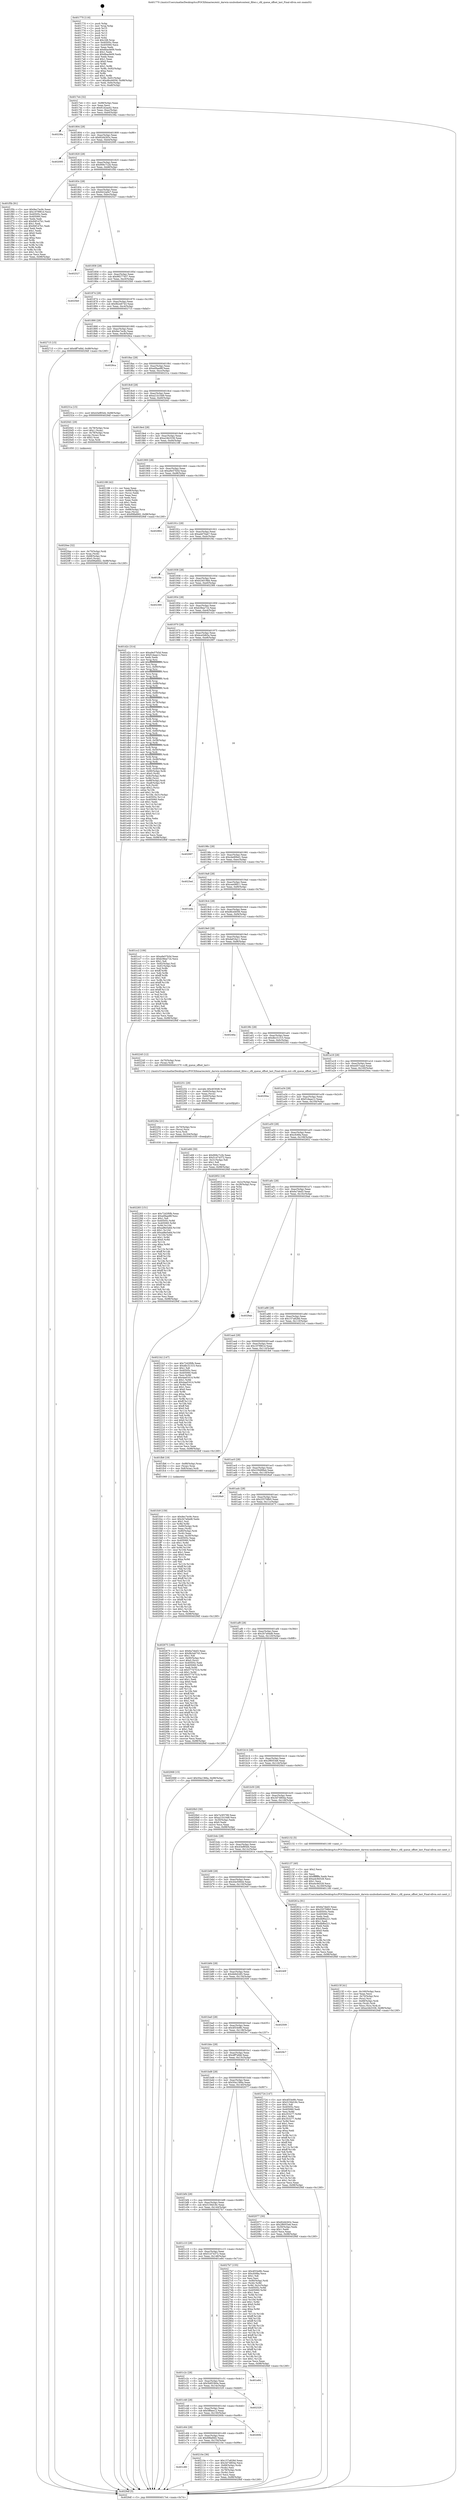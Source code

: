 digraph "0x401770" {
  label = "0x401770 (/mnt/c/Users/mathe/Desktop/tcc/POCII/binaries/extr_darwin-xnubsdnetcontent_filter.c_cfil_queue_offset_last_Final-ollvm.out::main(0))"
  labelloc = "t"
  node[shape=record]

  Entry [label="",width=0.3,height=0.3,shape=circle,fillcolor=black,style=filled]
  "0x4017e4" [label="{
     0x4017e4 [32]\l
     | [instrs]\l
     &nbsp;&nbsp;0x4017e4 \<+6\>: mov -0x98(%rbp),%eax\l
     &nbsp;&nbsp;0x4017ea \<+2\>: mov %eax,%ecx\l
     &nbsp;&nbsp;0x4017ec \<+6\>: sub $0x81d2aa42,%ecx\l
     &nbsp;&nbsp;0x4017f2 \<+6\>: mov %eax,-0xac(%rbp)\l
     &nbsp;&nbsp;0x4017f8 \<+6\>: mov %ecx,-0xb0(%rbp)\l
     &nbsp;&nbsp;0x4017fe \<+6\>: je 000000000040238a \<main+0xc1a\>\l
  }"]
  "0x40238a" [label="{
     0x40238a\l
  }", style=dashed]
  "0x401804" [label="{
     0x401804 [28]\l
     | [instrs]\l
     &nbsp;&nbsp;0x401804 \<+5\>: jmp 0000000000401809 \<main+0x99\>\l
     &nbsp;&nbsp;0x401809 \<+6\>: mov -0xac(%rbp),%eax\l
     &nbsp;&nbsp;0x40180f \<+5\>: sub $0x82d4263c,%eax\l
     &nbsp;&nbsp;0x401814 \<+6\>: mov %eax,-0xb4(%rbp)\l
     &nbsp;&nbsp;0x40181a \<+6\>: je 0000000000402095 \<main+0x925\>\l
  }"]
  Exit [label="",width=0.3,height=0.3,shape=circle,fillcolor=black,style=filled,peripheries=2]
  "0x402095" [label="{
     0x402095\l
  }", style=dashed]
  "0x401820" [label="{
     0x401820 [28]\l
     | [instrs]\l
     &nbsp;&nbsp;0x401820 \<+5\>: jmp 0000000000401825 \<main+0xb5\>\l
     &nbsp;&nbsp;0x401825 \<+6\>: mov -0xac(%rbp),%eax\l
     &nbsp;&nbsp;0x40182b \<+5\>: sub $0x906c7c2b,%eax\l
     &nbsp;&nbsp;0x401830 \<+6\>: mov %eax,-0xb8(%rbp)\l
     &nbsp;&nbsp;0x401836 \<+6\>: je 0000000000401f5b \<main+0x7eb\>\l
  }"]
  "0x402283" [label="{
     0x402283 [151]\l
     | [instrs]\l
     &nbsp;&nbsp;0x402283 \<+5\>: mov $0x72d2f0fb,%eax\l
     &nbsp;&nbsp;0x402288 \<+5\>: mov $0xa0faad8f,%esi\l
     &nbsp;&nbsp;0x40228d \<+2\>: mov $0x1,%dl\l
     &nbsp;&nbsp;0x40228f \<+8\>: mov 0x40505c,%r8d\l
     &nbsp;&nbsp;0x402297 \<+8\>: mov 0x405060,%r9d\l
     &nbsp;&nbsp;0x40229f \<+3\>: mov %r8d,%r10d\l
     &nbsp;&nbsp;0x4022a2 \<+7\>: sub $0xad8e5a6d,%r10d\l
     &nbsp;&nbsp;0x4022a9 \<+4\>: sub $0x1,%r10d\l
     &nbsp;&nbsp;0x4022ad \<+7\>: add $0xad8e5a6d,%r10d\l
     &nbsp;&nbsp;0x4022b4 \<+4\>: imul %r10d,%r8d\l
     &nbsp;&nbsp;0x4022b8 \<+4\>: and $0x1,%r8d\l
     &nbsp;&nbsp;0x4022bc \<+4\>: cmp $0x0,%r8d\l
     &nbsp;&nbsp;0x4022c0 \<+4\>: sete %r11b\l
     &nbsp;&nbsp;0x4022c4 \<+4\>: cmp $0xa,%r9d\l
     &nbsp;&nbsp;0x4022c8 \<+3\>: setl %bl\l
     &nbsp;&nbsp;0x4022cb \<+3\>: mov %r11b,%r14b\l
     &nbsp;&nbsp;0x4022ce \<+4\>: xor $0xff,%r14b\l
     &nbsp;&nbsp;0x4022d2 \<+3\>: mov %bl,%r15b\l
     &nbsp;&nbsp;0x4022d5 \<+4\>: xor $0xff,%r15b\l
     &nbsp;&nbsp;0x4022d9 \<+3\>: xor $0x1,%dl\l
     &nbsp;&nbsp;0x4022dc \<+3\>: mov %r14b,%r12b\l
     &nbsp;&nbsp;0x4022df \<+4\>: and $0xff,%r12b\l
     &nbsp;&nbsp;0x4022e3 \<+3\>: and %dl,%r11b\l
     &nbsp;&nbsp;0x4022e6 \<+3\>: mov %r15b,%r13b\l
     &nbsp;&nbsp;0x4022e9 \<+4\>: and $0xff,%r13b\l
     &nbsp;&nbsp;0x4022ed \<+2\>: and %dl,%bl\l
     &nbsp;&nbsp;0x4022ef \<+3\>: or %r11b,%r12b\l
     &nbsp;&nbsp;0x4022f2 \<+3\>: or %bl,%r13b\l
     &nbsp;&nbsp;0x4022f5 \<+3\>: xor %r13b,%r12b\l
     &nbsp;&nbsp;0x4022f8 \<+3\>: or %r15b,%r14b\l
     &nbsp;&nbsp;0x4022fb \<+4\>: xor $0xff,%r14b\l
     &nbsp;&nbsp;0x4022ff \<+3\>: or $0x1,%dl\l
     &nbsp;&nbsp;0x402302 \<+3\>: and %dl,%r14b\l
     &nbsp;&nbsp;0x402305 \<+3\>: or %r14b,%r12b\l
     &nbsp;&nbsp;0x402308 \<+4\>: test $0x1,%r12b\l
     &nbsp;&nbsp;0x40230c \<+3\>: cmovne %esi,%eax\l
     &nbsp;&nbsp;0x40230f \<+6\>: mov %eax,-0x98(%rbp)\l
     &nbsp;&nbsp;0x402315 \<+5\>: jmp 00000000004029df \<main+0x126f\>\l
  }"]
  "0x401f5b" [label="{
     0x401f5b [91]\l
     | [instrs]\l
     &nbsp;&nbsp;0x401f5b \<+5\>: mov $0x9ec7ec9c,%eax\l
     &nbsp;&nbsp;0x401f60 \<+5\>: mov $0x197f981d,%ecx\l
     &nbsp;&nbsp;0x401f65 \<+7\>: mov 0x40505c,%edx\l
     &nbsp;&nbsp;0x401f6c \<+7\>: mov 0x405060,%esi\l
     &nbsp;&nbsp;0x401f73 \<+2\>: mov %edx,%edi\l
     &nbsp;&nbsp;0x401f75 \<+6\>: add $0x94f147b1,%edi\l
     &nbsp;&nbsp;0x401f7b \<+3\>: sub $0x1,%edi\l
     &nbsp;&nbsp;0x401f7e \<+6\>: sub $0x94f147b1,%edi\l
     &nbsp;&nbsp;0x401f84 \<+3\>: imul %edi,%edx\l
     &nbsp;&nbsp;0x401f87 \<+3\>: and $0x1,%edx\l
     &nbsp;&nbsp;0x401f8a \<+3\>: cmp $0x0,%edx\l
     &nbsp;&nbsp;0x401f8d \<+4\>: sete %r8b\l
     &nbsp;&nbsp;0x401f91 \<+3\>: cmp $0xa,%esi\l
     &nbsp;&nbsp;0x401f94 \<+4\>: setl %r9b\l
     &nbsp;&nbsp;0x401f98 \<+3\>: mov %r8b,%r10b\l
     &nbsp;&nbsp;0x401f9b \<+3\>: and %r9b,%r10b\l
     &nbsp;&nbsp;0x401f9e \<+3\>: xor %r9b,%r8b\l
     &nbsp;&nbsp;0x401fa1 \<+3\>: or %r8b,%r10b\l
     &nbsp;&nbsp;0x401fa4 \<+4\>: test $0x1,%r10b\l
     &nbsp;&nbsp;0x401fa8 \<+3\>: cmovne %ecx,%eax\l
     &nbsp;&nbsp;0x401fab \<+6\>: mov %eax,-0x98(%rbp)\l
     &nbsp;&nbsp;0x401fb1 \<+5\>: jmp 00000000004029df \<main+0x126f\>\l
  }"]
  "0x40183c" [label="{
     0x40183c [28]\l
     | [instrs]\l
     &nbsp;&nbsp;0x40183c \<+5\>: jmp 0000000000401841 \<main+0xd1\>\l
     &nbsp;&nbsp;0x401841 \<+6\>: mov -0xac(%rbp),%eax\l
     &nbsp;&nbsp;0x401847 \<+5\>: sub $0x9422a0e7,%eax\l
     &nbsp;&nbsp;0x40184c \<+6\>: mov %eax,-0xbc(%rbp)\l
     &nbsp;&nbsp;0x401852 \<+6\>: je 0000000000402527 \<main+0xdb7\>\l
  }"]
  "0x40226e" [label="{
     0x40226e [21]\l
     | [instrs]\l
     &nbsp;&nbsp;0x40226e \<+4\>: mov -0x70(%rbp),%rcx\l
     &nbsp;&nbsp;0x402272 \<+3\>: mov (%rcx),%rcx\l
     &nbsp;&nbsp;0x402275 \<+3\>: mov %rcx,%rdi\l
     &nbsp;&nbsp;0x402278 \<+6\>: mov %eax,-0x164(%rbp)\l
     &nbsp;&nbsp;0x40227e \<+5\>: call 0000000000401030 \<free@plt\>\l
     | [calls]\l
     &nbsp;&nbsp;0x401030 \{1\} (unknown)\l
  }"]
  "0x402527" [label="{
     0x402527\l
  }", style=dashed]
  "0x401858" [label="{
     0x401858 [28]\l
     | [instrs]\l
     &nbsp;&nbsp;0x401858 \<+5\>: jmp 000000000040185d \<main+0xed\>\l
     &nbsp;&nbsp;0x40185d \<+6\>: mov -0xac(%rbp),%eax\l
     &nbsp;&nbsp;0x401863 \<+5\>: sub $0x99277457,%eax\l
     &nbsp;&nbsp;0x401868 \<+6\>: mov %eax,-0xc0(%rbp)\l
     &nbsp;&nbsp;0x40186e \<+6\>: je 00000000004025b0 \<main+0xe40\>\l
  }"]
  "0x402251" [label="{
     0x402251 [29]\l
     | [instrs]\l
     &nbsp;&nbsp;0x402251 \<+10\>: movabs $0x4030d6,%rdi\l
     &nbsp;&nbsp;0x40225b \<+4\>: mov -0x60(%rbp),%rcx\l
     &nbsp;&nbsp;0x40225f \<+2\>: mov %eax,(%rcx)\l
     &nbsp;&nbsp;0x402261 \<+4\>: mov -0x60(%rbp),%rcx\l
     &nbsp;&nbsp;0x402265 \<+2\>: mov (%rcx),%esi\l
     &nbsp;&nbsp;0x402267 \<+2\>: mov $0x0,%al\l
     &nbsp;&nbsp;0x402269 \<+5\>: call 0000000000401040 \<printf@plt\>\l
     | [calls]\l
     &nbsp;&nbsp;0x401040 \{1\} (unknown)\l
  }"]
  "0x4025b0" [label="{
     0x4025b0\l
  }", style=dashed]
  "0x401874" [label="{
     0x401874 [28]\l
     | [instrs]\l
     &nbsp;&nbsp;0x401874 \<+5\>: jmp 0000000000401879 \<main+0x109\>\l
     &nbsp;&nbsp;0x401879 \<+6\>: mov -0xac(%rbp),%eax\l
     &nbsp;&nbsp;0x40187f \<+5\>: sub $0x9b2e6743,%eax\l
     &nbsp;&nbsp;0x401884 \<+6\>: mov %eax,-0xc4(%rbp)\l
     &nbsp;&nbsp;0x40188a \<+6\>: je 0000000000402715 \<main+0xfa5\>\l
  }"]
  "0x40215f" [label="{
     0x40215f [41]\l
     | [instrs]\l
     &nbsp;&nbsp;0x40215f \<+6\>: mov -0x160(%rbp),%ecx\l
     &nbsp;&nbsp;0x402165 \<+3\>: imul %eax,%ecx\l
     &nbsp;&nbsp;0x402168 \<+4\>: mov -0x70(%rbp),%rsi\l
     &nbsp;&nbsp;0x40216c \<+3\>: mov (%rsi),%rsi\l
     &nbsp;&nbsp;0x40216f \<+4\>: mov -0x68(%rbp),%rdi\l
     &nbsp;&nbsp;0x402173 \<+3\>: movslq (%rdi),%rdi\l
     &nbsp;&nbsp;0x402176 \<+3\>: mov %ecx,(%rsi,%rdi,4)\l
     &nbsp;&nbsp;0x402179 \<+10\>: movl $0xa24b3336,-0x98(%rbp)\l
     &nbsp;&nbsp;0x402183 \<+5\>: jmp 00000000004029df \<main+0x126f\>\l
  }"]
  "0x402715" [label="{
     0x402715 [15]\l
     | [instrs]\l
     &nbsp;&nbsp;0x402715 \<+10\>: movl $0x4ff7efdd,-0x98(%rbp)\l
     &nbsp;&nbsp;0x40271f \<+5\>: jmp 00000000004029df \<main+0x126f\>\l
  }"]
  "0x401890" [label="{
     0x401890 [28]\l
     | [instrs]\l
     &nbsp;&nbsp;0x401890 \<+5\>: jmp 0000000000401895 \<main+0x125\>\l
     &nbsp;&nbsp;0x401895 \<+6\>: mov -0xac(%rbp),%eax\l
     &nbsp;&nbsp;0x40189b \<+5\>: sub $0x9ec7ec9c,%eax\l
     &nbsp;&nbsp;0x4018a0 \<+6\>: mov %eax,-0xc8(%rbp)\l
     &nbsp;&nbsp;0x4018a6 \<+6\>: je 00000000004028ca \<main+0x115a\>\l
  }"]
  "0x402137" [label="{
     0x402137 [40]\l
     | [instrs]\l
     &nbsp;&nbsp;0x402137 \<+5\>: mov $0x2,%ecx\l
     &nbsp;&nbsp;0x40213c \<+1\>: cltd\l
     &nbsp;&nbsp;0x40213d \<+2\>: idiv %ecx\l
     &nbsp;&nbsp;0x40213f \<+6\>: imul $0xfffffffe,%edx,%ecx\l
     &nbsp;&nbsp;0x402145 \<+6\>: add $0xa4c9d328,%ecx\l
     &nbsp;&nbsp;0x40214b \<+3\>: add $0x1,%ecx\l
     &nbsp;&nbsp;0x40214e \<+6\>: sub $0xa4c9d328,%ecx\l
     &nbsp;&nbsp;0x402154 \<+6\>: mov %ecx,-0x160(%rbp)\l
     &nbsp;&nbsp;0x40215a \<+5\>: call 0000000000401160 \<next_i\>\l
     | [calls]\l
     &nbsp;&nbsp;0x401160 \{1\} (/mnt/c/Users/mathe/Desktop/tcc/POCII/binaries/extr_darwin-xnubsdnetcontent_filter.c_cfil_queue_offset_last_Final-ollvm.out::next_i)\l
  }"]
  "0x4028ca" [label="{
     0x4028ca\l
  }", style=dashed]
  "0x4018ac" [label="{
     0x4018ac [28]\l
     | [instrs]\l
     &nbsp;&nbsp;0x4018ac \<+5\>: jmp 00000000004018b1 \<main+0x141\>\l
     &nbsp;&nbsp;0x4018b1 \<+6\>: mov -0xac(%rbp),%eax\l
     &nbsp;&nbsp;0x4018b7 \<+5\>: sub $0xa0faad8f,%eax\l
     &nbsp;&nbsp;0x4018bc \<+6\>: mov %eax,-0xcc(%rbp)\l
     &nbsp;&nbsp;0x4018c2 \<+6\>: je 000000000040231a \<main+0xbaa\>\l
  }"]
  "0x401c80" [label="{
     0x401c80\l
  }", style=dashed]
  "0x40231a" [label="{
     0x40231a [15]\l
     | [instrs]\l
     &nbsp;&nbsp;0x40231a \<+10\>: movl $0x43ef85d4,-0x98(%rbp)\l
     &nbsp;&nbsp;0x402324 \<+5\>: jmp 00000000004029df \<main+0x126f\>\l
  }"]
  "0x4018c8" [label="{
     0x4018c8 [28]\l
     | [instrs]\l
     &nbsp;&nbsp;0x4018c8 \<+5\>: jmp 00000000004018cd \<main+0x15d\>\l
     &nbsp;&nbsp;0x4018cd \<+6\>: mov -0xac(%rbp),%eax\l
     &nbsp;&nbsp;0x4018d3 \<+5\>: sub $0xa21b10d9,%eax\l
     &nbsp;&nbsp;0x4018d8 \<+6\>: mov %eax,-0xd0(%rbp)\l
     &nbsp;&nbsp;0x4018de \<+6\>: je 00000000004020d1 \<main+0x961\>\l
  }"]
  "0x40210e" [label="{
     0x40210e [36]\l
     | [instrs]\l
     &nbsp;&nbsp;0x40210e \<+5\>: mov $0x157a828d,%eax\l
     &nbsp;&nbsp;0x402113 \<+5\>: mov $0x3d74804a,%ecx\l
     &nbsp;&nbsp;0x402118 \<+4\>: mov -0x68(%rbp),%rdx\l
     &nbsp;&nbsp;0x40211c \<+2\>: mov (%rdx),%esi\l
     &nbsp;&nbsp;0x40211e \<+4\>: mov -0x78(%rbp),%rdx\l
     &nbsp;&nbsp;0x402122 \<+2\>: cmp (%rdx),%esi\l
     &nbsp;&nbsp;0x402124 \<+3\>: cmovl %ecx,%eax\l
     &nbsp;&nbsp;0x402127 \<+6\>: mov %eax,-0x98(%rbp)\l
     &nbsp;&nbsp;0x40212d \<+5\>: jmp 00000000004029df \<main+0x126f\>\l
  }"]
  "0x4020d1" [label="{
     0x4020d1 [29]\l
     | [instrs]\l
     &nbsp;&nbsp;0x4020d1 \<+4\>: mov -0x78(%rbp),%rax\l
     &nbsp;&nbsp;0x4020d5 \<+6\>: movl $0x1,(%rax)\l
     &nbsp;&nbsp;0x4020db \<+4\>: mov -0x78(%rbp),%rax\l
     &nbsp;&nbsp;0x4020df \<+3\>: movslq (%rax),%rax\l
     &nbsp;&nbsp;0x4020e2 \<+4\>: shl $0x2,%rax\l
     &nbsp;&nbsp;0x4020e6 \<+3\>: mov %rax,%rdi\l
     &nbsp;&nbsp;0x4020e9 \<+5\>: call 0000000000401050 \<malloc@plt\>\l
     | [calls]\l
     &nbsp;&nbsp;0x401050 \{1\} (unknown)\l
  }"]
  "0x4018e4" [label="{
     0x4018e4 [28]\l
     | [instrs]\l
     &nbsp;&nbsp;0x4018e4 \<+5\>: jmp 00000000004018e9 \<main+0x179\>\l
     &nbsp;&nbsp;0x4018e9 \<+6\>: mov -0xac(%rbp),%eax\l
     &nbsp;&nbsp;0x4018ef \<+5\>: sub $0xa24b3336,%eax\l
     &nbsp;&nbsp;0x4018f4 \<+6\>: mov %eax,-0xd4(%rbp)\l
     &nbsp;&nbsp;0x4018fa \<+6\>: je 0000000000402188 \<main+0xa18\>\l
  }"]
  "0x401c64" [label="{
     0x401c64 [28]\l
     | [instrs]\l
     &nbsp;&nbsp;0x401c64 \<+5\>: jmp 0000000000401c69 \<main+0x4f9\>\l
     &nbsp;&nbsp;0x401c69 \<+6\>: mov -0xac(%rbp),%eax\l
     &nbsp;&nbsp;0x401c6f \<+5\>: sub $0x69fa6fd2,%eax\l
     &nbsp;&nbsp;0x401c74 \<+6\>: mov %eax,-0x154(%rbp)\l
     &nbsp;&nbsp;0x401c7a \<+6\>: je 000000000040210e \<main+0x99e\>\l
  }"]
  "0x402188" [label="{
     0x402188 [42]\l
     | [instrs]\l
     &nbsp;&nbsp;0x402188 \<+2\>: xor %eax,%eax\l
     &nbsp;&nbsp;0x40218a \<+4\>: mov -0x68(%rbp),%rcx\l
     &nbsp;&nbsp;0x40218e \<+2\>: mov (%rcx),%edx\l
     &nbsp;&nbsp;0x402190 \<+2\>: mov %eax,%esi\l
     &nbsp;&nbsp;0x402192 \<+2\>: sub %edx,%esi\l
     &nbsp;&nbsp;0x402194 \<+2\>: mov %eax,%edx\l
     &nbsp;&nbsp;0x402196 \<+3\>: sub $0x1,%edx\l
     &nbsp;&nbsp;0x402199 \<+2\>: add %edx,%esi\l
     &nbsp;&nbsp;0x40219b \<+2\>: sub %esi,%eax\l
     &nbsp;&nbsp;0x40219d \<+4\>: mov -0x68(%rbp),%rcx\l
     &nbsp;&nbsp;0x4021a1 \<+2\>: mov %eax,(%rcx)\l
     &nbsp;&nbsp;0x4021a3 \<+10\>: movl $0x69fa6fd2,-0x98(%rbp)\l
     &nbsp;&nbsp;0x4021ad \<+5\>: jmp 00000000004029df \<main+0x126f\>\l
  }"]
  "0x401900" [label="{
     0x401900 [28]\l
     | [instrs]\l
     &nbsp;&nbsp;0x401900 \<+5\>: jmp 0000000000401905 \<main+0x195\>\l
     &nbsp;&nbsp;0x401905 \<+6\>: mov -0xac(%rbp),%eax\l
     &nbsp;&nbsp;0x40190b \<+5\>: sub $0xa9e57b5d,%eax\l
     &nbsp;&nbsp;0x401910 \<+6\>: mov %eax,-0xd8(%rbp)\l
     &nbsp;&nbsp;0x401916 \<+6\>: je 0000000000402864 \<main+0x10f4\>\l
  }"]
  "0x40260b" [label="{
     0x40260b\l
  }", style=dashed]
  "0x402864" [label="{
     0x402864\l
  }", style=dashed]
  "0x40191c" [label="{
     0x40191c [28]\l
     | [instrs]\l
     &nbsp;&nbsp;0x40191c \<+5\>: jmp 0000000000401921 \<main+0x1b1\>\l
     &nbsp;&nbsp;0x401921 \<+6\>: mov -0xac(%rbp),%eax\l
     &nbsp;&nbsp;0x401927 \<+5\>: sub $0xadd70ab7,%eax\l
     &nbsp;&nbsp;0x40192c \<+6\>: mov %eax,-0xdc(%rbp)\l
     &nbsp;&nbsp;0x401932 \<+6\>: je 0000000000401f4c \<main+0x7dc\>\l
  }"]
  "0x401c48" [label="{
     0x401c48 [28]\l
     | [instrs]\l
     &nbsp;&nbsp;0x401c48 \<+5\>: jmp 0000000000401c4d \<main+0x4dd\>\l
     &nbsp;&nbsp;0x401c4d \<+6\>: mov -0xac(%rbp),%eax\l
     &nbsp;&nbsp;0x401c53 \<+5\>: sub $0x5ff4ee12,%eax\l
     &nbsp;&nbsp;0x401c58 \<+6\>: mov %eax,-0x150(%rbp)\l
     &nbsp;&nbsp;0x401c5e \<+6\>: je 000000000040260b \<main+0xe9b\>\l
  }"]
  "0x401f4c" [label="{
     0x401f4c\l
  }", style=dashed]
  "0x401938" [label="{
     0x401938 [28]\l
     | [instrs]\l
     &nbsp;&nbsp;0x401938 \<+5\>: jmp 000000000040193d \<main+0x1cd\>\l
     &nbsp;&nbsp;0x40193d \<+6\>: mov -0xac(%rbp),%eax\l
     &nbsp;&nbsp;0x401943 \<+5\>: sub $0xb24019bb,%eax\l
     &nbsp;&nbsp;0x401948 \<+6\>: mov %eax,-0xe0(%rbp)\l
     &nbsp;&nbsp;0x40194e \<+6\>: je 0000000000402366 \<main+0xbf6\>\l
  }"]
  "0x402329" [label="{
     0x402329\l
  }", style=dashed]
  "0x402366" [label="{
     0x402366\l
  }", style=dashed]
  "0x401954" [label="{
     0x401954 [28]\l
     | [instrs]\l
     &nbsp;&nbsp;0x401954 \<+5\>: jmp 0000000000401959 \<main+0x1e9\>\l
     &nbsp;&nbsp;0x401959 \<+6\>: mov -0xac(%rbp),%eax\l
     &nbsp;&nbsp;0x40195f \<+5\>: sub $0xb38ea71b,%eax\l
     &nbsp;&nbsp;0x401964 \<+6\>: mov %eax,-0xe4(%rbp)\l
     &nbsp;&nbsp;0x40196a \<+6\>: je 0000000000401d2c \<main+0x5bc\>\l
  }"]
  "0x401c2c" [label="{
     0x401c2c [28]\l
     | [instrs]\l
     &nbsp;&nbsp;0x401c2c \<+5\>: jmp 0000000000401c31 \<main+0x4c1\>\l
     &nbsp;&nbsp;0x401c31 \<+6\>: mov -0xac(%rbp),%eax\l
     &nbsp;&nbsp;0x401c37 \<+5\>: sub $0x5b853b0a,%eax\l
     &nbsp;&nbsp;0x401c3c \<+6\>: mov %eax,-0x14c(%rbp)\l
     &nbsp;&nbsp;0x401c42 \<+6\>: je 0000000000402329 \<main+0xbb9\>\l
  }"]
  "0x401d2c" [label="{
     0x401d2c [314]\l
     | [instrs]\l
     &nbsp;&nbsp;0x401d2c \<+5\>: mov $0xa9e57b5d,%eax\l
     &nbsp;&nbsp;0x401d31 \<+5\>: mov $0xf1daaa12,%ecx\l
     &nbsp;&nbsp;0x401d36 \<+2\>: xor %edx,%edx\l
     &nbsp;&nbsp;0x401d38 \<+3\>: mov %rsp,%rsi\l
     &nbsp;&nbsp;0x401d3b \<+4\>: add $0xfffffffffffffff0,%rsi\l
     &nbsp;&nbsp;0x401d3f \<+3\>: mov %rsi,%rsp\l
     &nbsp;&nbsp;0x401d42 \<+7\>: mov %rsi,-0x90(%rbp)\l
     &nbsp;&nbsp;0x401d49 \<+3\>: mov %rsp,%rsi\l
     &nbsp;&nbsp;0x401d4c \<+4\>: add $0xfffffffffffffff0,%rsi\l
     &nbsp;&nbsp;0x401d50 \<+3\>: mov %rsi,%rsp\l
     &nbsp;&nbsp;0x401d53 \<+3\>: mov %rsp,%rdi\l
     &nbsp;&nbsp;0x401d56 \<+4\>: add $0xfffffffffffffff0,%rdi\l
     &nbsp;&nbsp;0x401d5a \<+3\>: mov %rdi,%rsp\l
     &nbsp;&nbsp;0x401d5d \<+7\>: mov %rdi,-0x88(%rbp)\l
     &nbsp;&nbsp;0x401d64 \<+3\>: mov %rsp,%rdi\l
     &nbsp;&nbsp;0x401d67 \<+4\>: add $0xfffffffffffffff0,%rdi\l
     &nbsp;&nbsp;0x401d6b \<+3\>: mov %rdi,%rsp\l
     &nbsp;&nbsp;0x401d6e \<+4\>: mov %rdi,-0x80(%rbp)\l
     &nbsp;&nbsp;0x401d72 \<+3\>: mov %rsp,%rdi\l
     &nbsp;&nbsp;0x401d75 \<+4\>: add $0xfffffffffffffff0,%rdi\l
     &nbsp;&nbsp;0x401d79 \<+3\>: mov %rdi,%rsp\l
     &nbsp;&nbsp;0x401d7c \<+4\>: mov %rdi,-0x78(%rbp)\l
     &nbsp;&nbsp;0x401d80 \<+3\>: mov %rsp,%rdi\l
     &nbsp;&nbsp;0x401d83 \<+4\>: add $0xfffffffffffffff0,%rdi\l
     &nbsp;&nbsp;0x401d87 \<+3\>: mov %rdi,%rsp\l
     &nbsp;&nbsp;0x401d8a \<+4\>: mov %rdi,-0x70(%rbp)\l
     &nbsp;&nbsp;0x401d8e \<+3\>: mov %rsp,%rdi\l
     &nbsp;&nbsp;0x401d91 \<+4\>: add $0xfffffffffffffff0,%rdi\l
     &nbsp;&nbsp;0x401d95 \<+3\>: mov %rdi,%rsp\l
     &nbsp;&nbsp;0x401d98 \<+4\>: mov %rdi,-0x68(%rbp)\l
     &nbsp;&nbsp;0x401d9c \<+3\>: mov %rsp,%rdi\l
     &nbsp;&nbsp;0x401d9f \<+4\>: add $0xfffffffffffffff0,%rdi\l
     &nbsp;&nbsp;0x401da3 \<+3\>: mov %rdi,%rsp\l
     &nbsp;&nbsp;0x401da6 \<+4\>: mov %rdi,-0x60(%rbp)\l
     &nbsp;&nbsp;0x401daa \<+3\>: mov %rsp,%rdi\l
     &nbsp;&nbsp;0x401dad \<+4\>: add $0xfffffffffffffff0,%rdi\l
     &nbsp;&nbsp;0x401db1 \<+3\>: mov %rdi,%rsp\l
     &nbsp;&nbsp;0x401db4 \<+4\>: mov %rdi,-0x58(%rbp)\l
     &nbsp;&nbsp;0x401db8 \<+3\>: mov %rsp,%rdi\l
     &nbsp;&nbsp;0x401dbb \<+4\>: add $0xfffffffffffffff0,%rdi\l
     &nbsp;&nbsp;0x401dbf \<+3\>: mov %rdi,%rsp\l
     &nbsp;&nbsp;0x401dc2 \<+4\>: mov %rdi,-0x50(%rbp)\l
     &nbsp;&nbsp;0x401dc6 \<+3\>: mov %rsp,%rdi\l
     &nbsp;&nbsp;0x401dc9 \<+4\>: add $0xfffffffffffffff0,%rdi\l
     &nbsp;&nbsp;0x401dcd \<+3\>: mov %rdi,%rsp\l
     &nbsp;&nbsp;0x401dd0 \<+4\>: mov %rdi,-0x48(%rbp)\l
     &nbsp;&nbsp;0x401dd4 \<+3\>: mov %rsp,%rdi\l
     &nbsp;&nbsp;0x401dd7 \<+4\>: add $0xfffffffffffffff0,%rdi\l
     &nbsp;&nbsp;0x401ddb \<+3\>: mov %rdi,%rsp\l
     &nbsp;&nbsp;0x401dde \<+4\>: mov %rdi,-0x40(%rbp)\l
     &nbsp;&nbsp;0x401de2 \<+7\>: mov -0x90(%rbp),%rdi\l
     &nbsp;&nbsp;0x401de9 \<+6\>: movl $0x0,(%rdi)\l
     &nbsp;&nbsp;0x401def \<+7\>: mov -0x9c(%rbp),%r8d\l
     &nbsp;&nbsp;0x401df6 \<+3\>: mov %r8d,(%rsi)\l
     &nbsp;&nbsp;0x401df9 \<+7\>: mov -0x88(%rbp),%rdi\l
     &nbsp;&nbsp;0x401e00 \<+7\>: mov -0xa8(%rbp),%r9\l
     &nbsp;&nbsp;0x401e07 \<+3\>: mov %r9,(%rdi)\l
     &nbsp;&nbsp;0x401e0a \<+3\>: cmpl $0x2,(%rsi)\l
     &nbsp;&nbsp;0x401e0d \<+4\>: setne %r10b\l
     &nbsp;&nbsp;0x401e11 \<+4\>: and $0x1,%r10b\l
     &nbsp;&nbsp;0x401e15 \<+4\>: mov %r10b,-0x31(%rbp)\l
     &nbsp;&nbsp;0x401e19 \<+8\>: mov 0x40505c,%r11d\l
     &nbsp;&nbsp;0x401e21 \<+7\>: mov 0x405060,%ebx\l
     &nbsp;&nbsp;0x401e28 \<+3\>: sub $0x1,%edx\l
     &nbsp;&nbsp;0x401e2b \<+3\>: mov %r11d,%r14d\l
     &nbsp;&nbsp;0x401e2e \<+3\>: add %edx,%r14d\l
     &nbsp;&nbsp;0x401e31 \<+4\>: imul %r14d,%r11d\l
     &nbsp;&nbsp;0x401e35 \<+4\>: and $0x1,%r11d\l
     &nbsp;&nbsp;0x401e39 \<+4\>: cmp $0x0,%r11d\l
     &nbsp;&nbsp;0x401e3d \<+4\>: sete %r10b\l
     &nbsp;&nbsp;0x401e41 \<+3\>: cmp $0xa,%ebx\l
     &nbsp;&nbsp;0x401e44 \<+4\>: setl %r15b\l
     &nbsp;&nbsp;0x401e48 \<+3\>: mov %r10b,%r12b\l
     &nbsp;&nbsp;0x401e4b \<+3\>: and %r15b,%r12b\l
     &nbsp;&nbsp;0x401e4e \<+3\>: xor %r15b,%r10b\l
     &nbsp;&nbsp;0x401e51 \<+3\>: or %r10b,%r12b\l
     &nbsp;&nbsp;0x401e54 \<+4\>: test $0x1,%r12b\l
     &nbsp;&nbsp;0x401e58 \<+3\>: cmovne %ecx,%eax\l
     &nbsp;&nbsp;0x401e5b \<+6\>: mov %eax,-0x98(%rbp)\l
     &nbsp;&nbsp;0x401e61 \<+5\>: jmp 00000000004029df \<main+0x126f\>\l
  }"]
  "0x401970" [label="{
     0x401970 [28]\l
     | [instrs]\l
     &nbsp;&nbsp;0x401970 \<+5\>: jmp 0000000000401975 \<main+0x205\>\l
     &nbsp;&nbsp;0x401975 \<+6\>: mov -0xac(%rbp),%eax\l
     &nbsp;&nbsp;0x40197b \<+5\>: sub $0xbce5db5a,%eax\l
     &nbsp;&nbsp;0x401980 \<+6\>: mov %eax,-0xe8(%rbp)\l
     &nbsp;&nbsp;0x401986 \<+6\>: je 0000000000402997 \<main+0x1227\>\l
  }"]
  "0x401e84" [label="{
     0x401e84\l
  }", style=dashed]
  "0x402997" [label="{
     0x402997\l
  }", style=dashed]
  "0x40198c" [label="{
     0x40198c [28]\l
     | [instrs]\l
     &nbsp;&nbsp;0x40198c \<+5\>: jmp 0000000000401991 \<main+0x221\>\l
     &nbsp;&nbsp;0x401991 \<+6\>: mov -0xac(%rbp),%eax\l
     &nbsp;&nbsp;0x401997 \<+5\>: sub $0xcbe90bd1,%eax\l
     &nbsp;&nbsp;0x40199c \<+6\>: mov %eax,-0xec(%rbp)\l
     &nbsp;&nbsp;0x4019a2 \<+6\>: je 00000000004023ed \<main+0xc7d\>\l
  }"]
  "0x401c10" [label="{
     0x401c10 [28]\l
     | [instrs]\l
     &nbsp;&nbsp;0x401c10 \<+5\>: jmp 0000000000401c15 \<main+0x4a5\>\l
     &nbsp;&nbsp;0x401c15 \<+6\>: mov -0xac(%rbp),%eax\l
     &nbsp;&nbsp;0x401c1b \<+5\>: sub $0x51d74372,%eax\l
     &nbsp;&nbsp;0x401c20 \<+6\>: mov %eax,-0x148(%rbp)\l
     &nbsp;&nbsp;0x401c26 \<+6\>: je 0000000000401e84 \<main+0x714\>\l
  }"]
  "0x4023ed" [label="{
     0x4023ed\l
  }", style=dashed]
  "0x4019a8" [label="{
     0x4019a8 [28]\l
     | [instrs]\l
     &nbsp;&nbsp;0x4019a8 \<+5\>: jmp 00000000004019ad \<main+0x23d\>\l
     &nbsp;&nbsp;0x4019ad \<+6\>: mov -0xac(%rbp),%eax\l
     &nbsp;&nbsp;0x4019b3 \<+5\>: sub $0xcee08911,%eax\l
     &nbsp;&nbsp;0x4019b8 \<+6\>: mov %eax,-0xf0(%rbp)\l
     &nbsp;&nbsp;0x4019be \<+6\>: je 0000000000401eda \<main+0x76a\>\l
  }"]
  "0x4027b7" [label="{
     0x4027b7 [155]\l
     | [instrs]\l
     &nbsp;&nbsp;0x4027b7 \<+5\>: mov $0x4f33e9fc,%eax\l
     &nbsp;&nbsp;0x4027bc \<+5\>: mov $0xcfc68a,%ecx\l
     &nbsp;&nbsp;0x4027c1 \<+2\>: mov $0x1,%dl\l
     &nbsp;&nbsp;0x4027c3 \<+2\>: xor %esi,%esi\l
     &nbsp;&nbsp;0x4027c5 \<+7\>: mov -0x90(%rbp),%rdi\l
     &nbsp;&nbsp;0x4027cc \<+3\>: mov (%rdi),%r8d\l
     &nbsp;&nbsp;0x4027cf \<+4\>: mov %r8d,-0x2c(%rbp)\l
     &nbsp;&nbsp;0x4027d3 \<+8\>: mov 0x40505c,%r8d\l
     &nbsp;&nbsp;0x4027db \<+8\>: mov 0x405060,%r9d\l
     &nbsp;&nbsp;0x4027e3 \<+3\>: sub $0x1,%esi\l
     &nbsp;&nbsp;0x4027e6 \<+3\>: mov %r8d,%r10d\l
     &nbsp;&nbsp;0x4027e9 \<+3\>: add %esi,%r10d\l
     &nbsp;&nbsp;0x4027ec \<+4\>: imul %r10d,%r8d\l
     &nbsp;&nbsp;0x4027f0 \<+4\>: and $0x1,%r8d\l
     &nbsp;&nbsp;0x4027f4 \<+4\>: cmp $0x0,%r8d\l
     &nbsp;&nbsp;0x4027f8 \<+4\>: sete %r11b\l
     &nbsp;&nbsp;0x4027fc \<+4\>: cmp $0xa,%r9d\l
     &nbsp;&nbsp;0x402800 \<+3\>: setl %bl\l
     &nbsp;&nbsp;0x402803 \<+3\>: mov %r11b,%r14b\l
     &nbsp;&nbsp;0x402806 \<+4\>: xor $0xff,%r14b\l
     &nbsp;&nbsp;0x40280a \<+3\>: mov %bl,%r15b\l
     &nbsp;&nbsp;0x40280d \<+4\>: xor $0xff,%r15b\l
     &nbsp;&nbsp;0x402811 \<+3\>: xor $0x1,%dl\l
     &nbsp;&nbsp;0x402814 \<+3\>: mov %r14b,%r12b\l
     &nbsp;&nbsp;0x402817 \<+4\>: and $0xff,%r12b\l
     &nbsp;&nbsp;0x40281b \<+3\>: and %dl,%r11b\l
     &nbsp;&nbsp;0x40281e \<+3\>: mov %r15b,%r13b\l
     &nbsp;&nbsp;0x402821 \<+4\>: and $0xff,%r13b\l
     &nbsp;&nbsp;0x402825 \<+2\>: and %dl,%bl\l
     &nbsp;&nbsp;0x402827 \<+3\>: or %r11b,%r12b\l
     &nbsp;&nbsp;0x40282a \<+3\>: or %bl,%r13b\l
     &nbsp;&nbsp;0x40282d \<+3\>: xor %r13b,%r12b\l
     &nbsp;&nbsp;0x402830 \<+3\>: or %r15b,%r14b\l
     &nbsp;&nbsp;0x402833 \<+4\>: xor $0xff,%r14b\l
     &nbsp;&nbsp;0x402837 \<+3\>: or $0x1,%dl\l
     &nbsp;&nbsp;0x40283a \<+3\>: and %dl,%r14b\l
     &nbsp;&nbsp;0x40283d \<+3\>: or %r14b,%r12b\l
     &nbsp;&nbsp;0x402840 \<+4\>: test $0x1,%r12b\l
     &nbsp;&nbsp;0x402844 \<+3\>: cmovne %ecx,%eax\l
     &nbsp;&nbsp;0x402847 \<+6\>: mov %eax,-0x98(%rbp)\l
     &nbsp;&nbsp;0x40284d \<+5\>: jmp 00000000004029df \<main+0x126f\>\l
  }"]
  "0x401eda" [label="{
     0x401eda\l
  }", style=dashed]
  "0x4019c4" [label="{
     0x4019c4 [28]\l
     | [instrs]\l
     &nbsp;&nbsp;0x4019c4 \<+5\>: jmp 00000000004019c9 \<main+0x259\>\l
     &nbsp;&nbsp;0x4019c9 \<+6\>: mov -0xac(%rbp),%eax\l
     &nbsp;&nbsp;0x4019cf \<+5\>: sub $0xd6cd4056,%eax\l
     &nbsp;&nbsp;0x4019d4 \<+6\>: mov %eax,-0xf4(%rbp)\l
     &nbsp;&nbsp;0x4019da \<+6\>: je 0000000000401cc2 \<main+0x552\>\l
  }"]
  "0x4020ee" [label="{
     0x4020ee [32]\l
     | [instrs]\l
     &nbsp;&nbsp;0x4020ee \<+4\>: mov -0x70(%rbp),%rdi\l
     &nbsp;&nbsp;0x4020f2 \<+3\>: mov %rax,(%rdi)\l
     &nbsp;&nbsp;0x4020f5 \<+4\>: mov -0x68(%rbp),%rax\l
     &nbsp;&nbsp;0x4020f9 \<+6\>: movl $0x0,(%rax)\l
     &nbsp;&nbsp;0x4020ff \<+10\>: movl $0x69fa6fd2,-0x98(%rbp)\l
     &nbsp;&nbsp;0x402109 \<+5\>: jmp 00000000004029df \<main+0x126f\>\l
  }"]
  "0x401cc2" [label="{
     0x401cc2 [106]\l
     | [instrs]\l
     &nbsp;&nbsp;0x401cc2 \<+5\>: mov $0xa9e57b5d,%eax\l
     &nbsp;&nbsp;0x401cc7 \<+5\>: mov $0xb38ea71b,%ecx\l
     &nbsp;&nbsp;0x401ccc \<+2\>: mov $0x1,%dl\l
     &nbsp;&nbsp;0x401cce \<+7\>: mov -0x92(%rbp),%sil\l
     &nbsp;&nbsp;0x401cd5 \<+7\>: mov -0x91(%rbp),%dil\l
     &nbsp;&nbsp;0x401cdc \<+3\>: mov %sil,%r8b\l
     &nbsp;&nbsp;0x401cdf \<+4\>: xor $0xff,%r8b\l
     &nbsp;&nbsp;0x401ce3 \<+3\>: mov %dil,%r9b\l
     &nbsp;&nbsp;0x401ce6 \<+4\>: xor $0xff,%r9b\l
     &nbsp;&nbsp;0x401cea \<+3\>: xor $0x1,%dl\l
     &nbsp;&nbsp;0x401ced \<+3\>: mov %r8b,%r10b\l
     &nbsp;&nbsp;0x401cf0 \<+4\>: and $0xff,%r10b\l
     &nbsp;&nbsp;0x401cf4 \<+3\>: and %dl,%sil\l
     &nbsp;&nbsp;0x401cf7 \<+3\>: mov %r9b,%r11b\l
     &nbsp;&nbsp;0x401cfa \<+4\>: and $0xff,%r11b\l
     &nbsp;&nbsp;0x401cfe \<+3\>: and %dl,%dil\l
     &nbsp;&nbsp;0x401d01 \<+3\>: or %sil,%r10b\l
     &nbsp;&nbsp;0x401d04 \<+3\>: or %dil,%r11b\l
     &nbsp;&nbsp;0x401d07 \<+3\>: xor %r11b,%r10b\l
     &nbsp;&nbsp;0x401d0a \<+3\>: or %r9b,%r8b\l
     &nbsp;&nbsp;0x401d0d \<+4\>: xor $0xff,%r8b\l
     &nbsp;&nbsp;0x401d11 \<+3\>: or $0x1,%dl\l
     &nbsp;&nbsp;0x401d14 \<+3\>: and %dl,%r8b\l
     &nbsp;&nbsp;0x401d17 \<+3\>: or %r8b,%r10b\l
     &nbsp;&nbsp;0x401d1a \<+4\>: test $0x1,%r10b\l
     &nbsp;&nbsp;0x401d1e \<+3\>: cmovne %ecx,%eax\l
     &nbsp;&nbsp;0x401d21 \<+6\>: mov %eax,-0x98(%rbp)\l
     &nbsp;&nbsp;0x401d27 \<+5\>: jmp 00000000004029df \<main+0x126f\>\l
  }"]
  "0x4019e0" [label="{
     0x4019e0 [28]\l
     | [instrs]\l
     &nbsp;&nbsp;0x4019e0 \<+5\>: jmp 00000000004019e5 \<main+0x275\>\l
     &nbsp;&nbsp;0x4019e5 \<+6\>: mov -0xac(%rbp),%eax\l
     &nbsp;&nbsp;0x4019eb \<+5\>: sub $0xdaf16a11,%eax\l
     &nbsp;&nbsp;0x4019f0 \<+6\>: mov %eax,-0xf8(%rbp)\l
     &nbsp;&nbsp;0x4019f6 \<+6\>: je 000000000040246a \<main+0xcfa\>\l
  }"]
  "0x4029df" [label="{
     0x4029df [5]\l
     | [instrs]\l
     &nbsp;&nbsp;0x4029df \<+5\>: jmp 00000000004017e4 \<main+0x74\>\l
  }"]
  "0x401770" [label="{
     0x401770 [116]\l
     | [instrs]\l
     &nbsp;&nbsp;0x401770 \<+1\>: push %rbp\l
     &nbsp;&nbsp;0x401771 \<+3\>: mov %rsp,%rbp\l
     &nbsp;&nbsp;0x401774 \<+2\>: push %r15\l
     &nbsp;&nbsp;0x401776 \<+2\>: push %r14\l
     &nbsp;&nbsp;0x401778 \<+2\>: push %r13\l
     &nbsp;&nbsp;0x40177a \<+2\>: push %r12\l
     &nbsp;&nbsp;0x40177c \<+1\>: push %rbx\l
     &nbsp;&nbsp;0x40177d \<+7\>: sub $0x168,%rsp\l
     &nbsp;&nbsp;0x401784 \<+7\>: mov 0x40505c,%eax\l
     &nbsp;&nbsp;0x40178b \<+7\>: mov 0x405060,%ecx\l
     &nbsp;&nbsp;0x401792 \<+2\>: mov %eax,%edx\l
     &nbsp;&nbsp;0x401794 \<+6\>: add $0x6bacfe09,%edx\l
     &nbsp;&nbsp;0x40179a \<+3\>: sub $0x1,%edx\l
     &nbsp;&nbsp;0x40179d \<+6\>: sub $0x6bacfe09,%edx\l
     &nbsp;&nbsp;0x4017a3 \<+3\>: imul %edx,%eax\l
     &nbsp;&nbsp;0x4017a6 \<+3\>: and $0x1,%eax\l
     &nbsp;&nbsp;0x4017a9 \<+3\>: cmp $0x0,%eax\l
     &nbsp;&nbsp;0x4017ac \<+4\>: sete %r8b\l
     &nbsp;&nbsp;0x4017b0 \<+4\>: and $0x1,%r8b\l
     &nbsp;&nbsp;0x4017b4 \<+7\>: mov %r8b,-0x92(%rbp)\l
     &nbsp;&nbsp;0x4017bb \<+3\>: cmp $0xa,%ecx\l
     &nbsp;&nbsp;0x4017be \<+4\>: setl %r8b\l
     &nbsp;&nbsp;0x4017c2 \<+4\>: and $0x1,%r8b\l
     &nbsp;&nbsp;0x4017c6 \<+7\>: mov %r8b,-0x91(%rbp)\l
     &nbsp;&nbsp;0x4017cd \<+10\>: movl $0xd6cd4056,-0x98(%rbp)\l
     &nbsp;&nbsp;0x4017d7 \<+6\>: mov %edi,-0x9c(%rbp)\l
     &nbsp;&nbsp;0x4017dd \<+7\>: mov %rsi,-0xa8(%rbp)\l
  }"]
  "0x401bf4" [label="{
     0x401bf4 [28]\l
     | [instrs]\l
     &nbsp;&nbsp;0x401bf4 \<+5\>: jmp 0000000000401bf9 \<main+0x489\>\l
     &nbsp;&nbsp;0x401bf9 \<+6\>: mov -0xac(%rbp),%eax\l
     &nbsp;&nbsp;0x401bff \<+5\>: sub $0x5156d18c,%eax\l
     &nbsp;&nbsp;0x401c04 \<+6\>: mov %eax,-0x144(%rbp)\l
     &nbsp;&nbsp;0x401c0a \<+6\>: je 00000000004027b7 \<main+0x1047\>\l
  }"]
  "0x402077" [label="{
     0x402077 [30]\l
     | [instrs]\l
     &nbsp;&nbsp;0x402077 \<+5\>: mov $0x82d4263c,%eax\l
     &nbsp;&nbsp;0x40207c \<+5\>: mov $0x2f6053e6,%ecx\l
     &nbsp;&nbsp;0x402081 \<+3\>: mov -0x30(%rbp),%edx\l
     &nbsp;&nbsp;0x402084 \<+3\>: cmp $0x1,%edx\l
     &nbsp;&nbsp;0x402087 \<+3\>: cmovl %ecx,%eax\l
     &nbsp;&nbsp;0x40208a \<+6\>: mov %eax,-0x98(%rbp)\l
     &nbsp;&nbsp;0x402090 \<+5\>: jmp 00000000004029df \<main+0x126f\>\l
  }"]
  "0x40246a" [label="{
     0x40246a\l
  }", style=dashed]
  "0x4019fc" [label="{
     0x4019fc [28]\l
     | [instrs]\l
     &nbsp;&nbsp;0x4019fc \<+5\>: jmp 0000000000401a01 \<main+0x291\>\l
     &nbsp;&nbsp;0x401a01 \<+6\>: mov -0xac(%rbp),%eax\l
     &nbsp;&nbsp;0x401a07 \<+5\>: sub $0xdbc31315,%eax\l
     &nbsp;&nbsp;0x401a0c \<+6\>: mov %eax,-0xfc(%rbp)\l
     &nbsp;&nbsp;0x401a12 \<+6\>: je 0000000000402245 \<main+0xad5\>\l
  }"]
  "0x401bd8" [label="{
     0x401bd8 [28]\l
     | [instrs]\l
     &nbsp;&nbsp;0x401bd8 \<+5\>: jmp 0000000000401bdd \<main+0x46d\>\l
     &nbsp;&nbsp;0x401bdd \<+6\>: mov -0xac(%rbp),%eax\l
     &nbsp;&nbsp;0x401be3 \<+5\>: sub $0x50a1366a,%eax\l
     &nbsp;&nbsp;0x401be8 \<+6\>: mov %eax,-0x140(%rbp)\l
     &nbsp;&nbsp;0x401bee \<+6\>: je 0000000000402077 \<main+0x907\>\l
  }"]
  "0x402245" [label="{
     0x402245 [12]\l
     | [instrs]\l
     &nbsp;&nbsp;0x402245 \<+4\>: mov -0x70(%rbp),%rax\l
     &nbsp;&nbsp;0x402249 \<+3\>: mov (%rax),%rdi\l
     &nbsp;&nbsp;0x40224c \<+5\>: call 0000000000401570 \<cfil_queue_offset_last\>\l
     | [calls]\l
     &nbsp;&nbsp;0x401570 \{1\} (/mnt/c/Users/mathe/Desktop/tcc/POCII/binaries/extr_darwin-xnubsdnetcontent_filter.c_cfil_queue_offset_last_Final-ollvm.out::cfil_queue_offset_last)\l
  }"]
  "0x401a18" [label="{
     0x401a18 [28]\l
     | [instrs]\l
     &nbsp;&nbsp;0x401a18 \<+5\>: jmp 0000000000401a1d \<main+0x2ad\>\l
     &nbsp;&nbsp;0x401a1d \<+6\>: mov -0xac(%rbp),%eax\l
     &nbsp;&nbsp;0x401a23 \<+5\>: sub $0xed57caad,%eax\l
     &nbsp;&nbsp;0x401a28 \<+6\>: mov %eax,-0x100(%rbp)\l
     &nbsp;&nbsp;0x401a2e \<+6\>: je 000000000040294a \<main+0x11da\>\l
  }"]
  "0x402724" [label="{
     0x402724 [147]\l
     | [instrs]\l
     &nbsp;&nbsp;0x402724 \<+5\>: mov $0x4f33e9fc,%eax\l
     &nbsp;&nbsp;0x402729 \<+5\>: mov $0x5156d18c,%ecx\l
     &nbsp;&nbsp;0x40272e \<+2\>: mov $0x1,%dl\l
     &nbsp;&nbsp;0x402730 \<+7\>: mov 0x40505c,%esi\l
     &nbsp;&nbsp;0x402737 \<+7\>: mov 0x405060,%edi\l
     &nbsp;&nbsp;0x40273e \<+3\>: mov %esi,%r8d\l
     &nbsp;&nbsp;0x402741 \<+7\>: sub $0x353277,%r8d\l
     &nbsp;&nbsp;0x402748 \<+4\>: sub $0x1,%r8d\l
     &nbsp;&nbsp;0x40274c \<+7\>: add $0x353277,%r8d\l
     &nbsp;&nbsp;0x402753 \<+4\>: imul %r8d,%esi\l
     &nbsp;&nbsp;0x402757 \<+3\>: and $0x1,%esi\l
     &nbsp;&nbsp;0x40275a \<+3\>: cmp $0x0,%esi\l
     &nbsp;&nbsp;0x40275d \<+4\>: sete %r9b\l
     &nbsp;&nbsp;0x402761 \<+3\>: cmp $0xa,%edi\l
     &nbsp;&nbsp;0x402764 \<+4\>: setl %r10b\l
     &nbsp;&nbsp;0x402768 \<+3\>: mov %r9b,%r11b\l
     &nbsp;&nbsp;0x40276b \<+4\>: xor $0xff,%r11b\l
     &nbsp;&nbsp;0x40276f \<+3\>: mov %r10b,%bl\l
     &nbsp;&nbsp;0x402772 \<+3\>: xor $0xff,%bl\l
     &nbsp;&nbsp;0x402775 \<+3\>: xor $0x1,%dl\l
     &nbsp;&nbsp;0x402778 \<+3\>: mov %r11b,%r14b\l
     &nbsp;&nbsp;0x40277b \<+4\>: and $0xff,%r14b\l
     &nbsp;&nbsp;0x40277f \<+3\>: and %dl,%r9b\l
     &nbsp;&nbsp;0x402782 \<+3\>: mov %bl,%r15b\l
     &nbsp;&nbsp;0x402785 \<+4\>: and $0xff,%r15b\l
     &nbsp;&nbsp;0x402789 \<+3\>: and %dl,%r10b\l
     &nbsp;&nbsp;0x40278c \<+3\>: or %r9b,%r14b\l
     &nbsp;&nbsp;0x40278f \<+3\>: or %r10b,%r15b\l
     &nbsp;&nbsp;0x402792 \<+3\>: xor %r15b,%r14b\l
     &nbsp;&nbsp;0x402795 \<+3\>: or %bl,%r11b\l
     &nbsp;&nbsp;0x402798 \<+4\>: xor $0xff,%r11b\l
     &nbsp;&nbsp;0x40279c \<+3\>: or $0x1,%dl\l
     &nbsp;&nbsp;0x40279f \<+3\>: and %dl,%r11b\l
     &nbsp;&nbsp;0x4027a2 \<+3\>: or %r11b,%r14b\l
     &nbsp;&nbsp;0x4027a5 \<+4\>: test $0x1,%r14b\l
     &nbsp;&nbsp;0x4027a9 \<+3\>: cmovne %ecx,%eax\l
     &nbsp;&nbsp;0x4027ac \<+6\>: mov %eax,-0x98(%rbp)\l
     &nbsp;&nbsp;0x4027b2 \<+5\>: jmp 00000000004029df \<main+0x126f\>\l
  }"]
  "0x40294a" [label="{
     0x40294a\l
  }", style=dashed]
  "0x401a34" [label="{
     0x401a34 [28]\l
     | [instrs]\l
     &nbsp;&nbsp;0x401a34 \<+5\>: jmp 0000000000401a39 \<main+0x2c9\>\l
     &nbsp;&nbsp;0x401a39 \<+6\>: mov -0xac(%rbp),%eax\l
     &nbsp;&nbsp;0x401a3f \<+5\>: sub $0xf1daaa12,%eax\l
     &nbsp;&nbsp;0x401a44 \<+6\>: mov %eax,-0x104(%rbp)\l
     &nbsp;&nbsp;0x401a4a \<+6\>: je 0000000000401e66 \<main+0x6f6\>\l
  }"]
  "0x401bbc" [label="{
     0x401bbc [28]\l
     | [instrs]\l
     &nbsp;&nbsp;0x401bbc \<+5\>: jmp 0000000000401bc1 \<main+0x451\>\l
     &nbsp;&nbsp;0x401bc1 \<+6\>: mov -0xac(%rbp),%eax\l
     &nbsp;&nbsp;0x401bc7 \<+5\>: sub $0x4ff7efdd,%eax\l
     &nbsp;&nbsp;0x401bcc \<+6\>: mov %eax,-0x13c(%rbp)\l
     &nbsp;&nbsp;0x401bd2 \<+6\>: je 0000000000402724 \<main+0xfb4\>\l
  }"]
  "0x401e66" [label="{
     0x401e66 [30]\l
     | [instrs]\l
     &nbsp;&nbsp;0x401e66 \<+5\>: mov $0x906c7c2b,%eax\l
     &nbsp;&nbsp;0x401e6b \<+5\>: mov $0x51d74372,%ecx\l
     &nbsp;&nbsp;0x401e70 \<+3\>: mov -0x31(%rbp),%dl\l
     &nbsp;&nbsp;0x401e73 \<+3\>: test $0x1,%dl\l
     &nbsp;&nbsp;0x401e76 \<+3\>: cmovne %ecx,%eax\l
     &nbsp;&nbsp;0x401e79 \<+6\>: mov %eax,-0x98(%rbp)\l
     &nbsp;&nbsp;0x401e7f \<+5\>: jmp 00000000004029df \<main+0x126f\>\l
  }"]
  "0x401a50" [label="{
     0x401a50 [28]\l
     | [instrs]\l
     &nbsp;&nbsp;0x401a50 \<+5\>: jmp 0000000000401a55 \<main+0x2e5\>\l
     &nbsp;&nbsp;0x401a55 \<+6\>: mov -0xac(%rbp),%eax\l
     &nbsp;&nbsp;0x401a5b \<+5\>: sub $0xcfc68a,%eax\l
     &nbsp;&nbsp;0x401a60 \<+6\>: mov %eax,-0x108(%rbp)\l
     &nbsp;&nbsp;0x401a66 \<+6\>: je 0000000000402852 \<main+0x10e2\>\l
  }"]
  "0x4029c7" [label="{
     0x4029c7\l
  }", style=dashed]
  "0x402852" [label="{
     0x402852 [18]\l
     | [instrs]\l
     &nbsp;&nbsp;0x402852 \<+3\>: mov -0x2c(%rbp),%eax\l
     &nbsp;&nbsp;0x402855 \<+4\>: lea -0x28(%rbp),%rsp\l
     &nbsp;&nbsp;0x402859 \<+1\>: pop %rbx\l
     &nbsp;&nbsp;0x40285a \<+2\>: pop %r12\l
     &nbsp;&nbsp;0x40285c \<+2\>: pop %r13\l
     &nbsp;&nbsp;0x40285e \<+2\>: pop %r14\l
     &nbsp;&nbsp;0x402860 \<+2\>: pop %r15\l
     &nbsp;&nbsp;0x402862 \<+1\>: pop %rbp\l
     &nbsp;&nbsp;0x402863 \<+1\>: ret\l
  }"]
  "0x401a6c" [label="{
     0x401a6c [28]\l
     | [instrs]\l
     &nbsp;&nbsp;0x401a6c \<+5\>: jmp 0000000000401a71 \<main+0x301\>\l
     &nbsp;&nbsp;0x401a71 \<+6\>: mov -0xac(%rbp),%eax\l
     &nbsp;&nbsp;0x401a77 \<+5\>: sub $0x6a7ded3,%eax\l
     &nbsp;&nbsp;0x401a7c \<+6\>: mov %eax,-0x10c(%rbp)\l
     &nbsp;&nbsp;0x401a82 \<+6\>: je 00000000004029ab \<main+0x123b\>\l
  }"]
  "0x401ba0" [label="{
     0x401ba0 [28]\l
     | [instrs]\l
     &nbsp;&nbsp;0x401ba0 \<+5\>: jmp 0000000000401ba5 \<main+0x435\>\l
     &nbsp;&nbsp;0x401ba5 \<+6\>: mov -0xac(%rbp),%eax\l
     &nbsp;&nbsp;0x401bab \<+5\>: sub $0x4f33e9fc,%eax\l
     &nbsp;&nbsp;0x401bb0 \<+6\>: mov %eax,-0x138(%rbp)\l
     &nbsp;&nbsp;0x401bb6 \<+6\>: je 00000000004029c7 \<main+0x1257\>\l
  }"]
  "0x4029ab" [label="{
     0x4029ab\l
  }", style=dashed]
  "0x401a88" [label="{
     0x401a88 [28]\l
     | [instrs]\l
     &nbsp;&nbsp;0x401a88 \<+5\>: jmp 0000000000401a8d \<main+0x31d\>\l
     &nbsp;&nbsp;0x401a8d \<+6\>: mov -0xac(%rbp),%eax\l
     &nbsp;&nbsp;0x401a93 \<+5\>: sub $0x157a828d,%eax\l
     &nbsp;&nbsp;0x401a98 \<+6\>: mov %eax,-0x110(%rbp)\l
     &nbsp;&nbsp;0x401a9e \<+6\>: je 00000000004021b2 \<main+0xa42\>\l
  }"]
  "0x402509" [label="{
     0x402509\l
  }", style=dashed]
  "0x4021b2" [label="{
     0x4021b2 [147]\l
     | [instrs]\l
     &nbsp;&nbsp;0x4021b2 \<+5\>: mov $0x72d2f0fb,%eax\l
     &nbsp;&nbsp;0x4021b7 \<+5\>: mov $0xdbc31315,%ecx\l
     &nbsp;&nbsp;0x4021bc \<+2\>: mov $0x1,%dl\l
     &nbsp;&nbsp;0x4021be \<+7\>: mov 0x40505c,%esi\l
     &nbsp;&nbsp;0x4021c5 \<+7\>: mov 0x405060,%edi\l
     &nbsp;&nbsp;0x4021cc \<+3\>: mov %esi,%r8d\l
     &nbsp;&nbsp;0x4021cf \<+7\>: sub $0x4aef1614,%r8d\l
     &nbsp;&nbsp;0x4021d6 \<+4\>: sub $0x1,%r8d\l
     &nbsp;&nbsp;0x4021da \<+7\>: add $0x4aef1614,%r8d\l
     &nbsp;&nbsp;0x4021e1 \<+4\>: imul %r8d,%esi\l
     &nbsp;&nbsp;0x4021e5 \<+3\>: and $0x1,%esi\l
     &nbsp;&nbsp;0x4021e8 \<+3\>: cmp $0x0,%esi\l
     &nbsp;&nbsp;0x4021eb \<+4\>: sete %r9b\l
     &nbsp;&nbsp;0x4021ef \<+3\>: cmp $0xa,%edi\l
     &nbsp;&nbsp;0x4021f2 \<+4\>: setl %r10b\l
     &nbsp;&nbsp;0x4021f6 \<+3\>: mov %r9b,%r11b\l
     &nbsp;&nbsp;0x4021f9 \<+4\>: xor $0xff,%r11b\l
     &nbsp;&nbsp;0x4021fd \<+3\>: mov %r10b,%bl\l
     &nbsp;&nbsp;0x402200 \<+3\>: xor $0xff,%bl\l
     &nbsp;&nbsp;0x402203 \<+3\>: xor $0x0,%dl\l
     &nbsp;&nbsp;0x402206 \<+3\>: mov %r11b,%r14b\l
     &nbsp;&nbsp;0x402209 \<+4\>: and $0x0,%r14b\l
     &nbsp;&nbsp;0x40220d \<+3\>: and %dl,%r9b\l
     &nbsp;&nbsp;0x402210 \<+3\>: mov %bl,%r15b\l
     &nbsp;&nbsp;0x402213 \<+4\>: and $0x0,%r15b\l
     &nbsp;&nbsp;0x402217 \<+3\>: and %dl,%r10b\l
     &nbsp;&nbsp;0x40221a \<+3\>: or %r9b,%r14b\l
     &nbsp;&nbsp;0x40221d \<+3\>: or %r10b,%r15b\l
     &nbsp;&nbsp;0x402220 \<+3\>: xor %r15b,%r14b\l
     &nbsp;&nbsp;0x402223 \<+3\>: or %bl,%r11b\l
     &nbsp;&nbsp;0x402226 \<+4\>: xor $0xff,%r11b\l
     &nbsp;&nbsp;0x40222a \<+3\>: or $0x0,%dl\l
     &nbsp;&nbsp;0x40222d \<+3\>: and %dl,%r11b\l
     &nbsp;&nbsp;0x402230 \<+3\>: or %r11b,%r14b\l
     &nbsp;&nbsp;0x402233 \<+4\>: test $0x1,%r14b\l
     &nbsp;&nbsp;0x402237 \<+3\>: cmovne %ecx,%eax\l
     &nbsp;&nbsp;0x40223a \<+6\>: mov %eax,-0x98(%rbp)\l
     &nbsp;&nbsp;0x402240 \<+5\>: jmp 00000000004029df \<main+0x126f\>\l
  }"]
  "0x401aa4" [label="{
     0x401aa4 [28]\l
     | [instrs]\l
     &nbsp;&nbsp;0x401aa4 \<+5\>: jmp 0000000000401aa9 \<main+0x339\>\l
     &nbsp;&nbsp;0x401aa9 \<+6\>: mov -0xac(%rbp),%eax\l
     &nbsp;&nbsp;0x401aaf \<+5\>: sub $0x197f981d,%eax\l
     &nbsp;&nbsp;0x401ab4 \<+6\>: mov %eax,-0x114(%rbp)\l
     &nbsp;&nbsp;0x401aba \<+6\>: je 0000000000401fb6 \<main+0x846\>\l
  }"]
  "0x401b84" [label="{
     0x401b84 [28]\l
     | [instrs]\l
     &nbsp;&nbsp;0x401b84 \<+5\>: jmp 0000000000401b89 \<main+0x419\>\l
     &nbsp;&nbsp;0x401b89 \<+6\>: mov -0xac(%rbp),%eax\l
     &nbsp;&nbsp;0x401b8f \<+5\>: sub $0x4b6d24f2,%eax\l
     &nbsp;&nbsp;0x401b94 \<+6\>: mov %eax,-0x134(%rbp)\l
     &nbsp;&nbsp;0x401b9a \<+6\>: je 0000000000402509 \<main+0xd99\>\l
  }"]
  "0x401fb6" [label="{
     0x401fb6 [19]\l
     | [instrs]\l
     &nbsp;&nbsp;0x401fb6 \<+7\>: mov -0x88(%rbp),%rax\l
     &nbsp;&nbsp;0x401fbd \<+3\>: mov (%rax),%rax\l
     &nbsp;&nbsp;0x401fc0 \<+4\>: mov 0x8(%rax),%rdi\l
     &nbsp;&nbsp;0x401fc4 \<+5\>: call 0000000000401060 \<atoi@plt\>\l
     | [calls]\l
     &nbsp;&nbsp;0x401060 \{1\} (unknown)\l
  }"]
  "0x401ac0" [label="{
     0x401ac0 [28]\l
     | [instrs]\l
     &nbsp;&nbsp;0x401ac0 \<+5\>: jmp 0000000000401ac5 \<main+0x355\>\l
     &nbsp;&nbsp;0x401ac5 \<+6\>: mov -0xac(%rbp),%eax\l
     &nbsp;&nbsp;0x401acb \<+5\>: sub $0x230d99a4,%eax\l
     &nbsp;&nbsp;0x401ad0 \<+6\>: mov %eax,-0x118(%rbp)\l
     &nbsp;&nbsp;0x401ad6 \<+6\>: je 00000000004028a9 \<main+0x1139\>\l
  }"]
  "0x401fc9" [label="{
     0x401fc9 [159]\l
     | [instrs]\l
     &nbsp;&nbsp;0x401fc9 \<+5\>: mov $0x9ec7ec9c,%ecx\l
     &nbsp;&nbsp;0x401fce \<+5\>: mov $0x2b7a0ed8,%edx\l
     &nbsp;&nbsp;0x401fd3 \<+3\>: mov $0x1,%sil\l
     &nbsp;&nbsp;0x401fd6 \<+3\>: xor %r8d,%r8d\l
     &nbsp;&nbsp;0x401fd9 \<+4\>: mov -0x80(%rbp),%rdi\l
     &nbsp;&nbsp;0x401fdd \<+2\>: mov %eax,(%rdi)\l
     &nbsp;&nbsp;0x401fdf \<+4\>: mov -0x80(%rbp),%rdi\l
     &nbsp;&nbsp;0x401fe3 \<+2\>: mov (%rdi),%eax\l
     &nbsp;&nbsp;0x401fe5 \<+3\>: mov %eax,-0x30(%rbp)\l
     &nbsp;&nbsp;0x401fe8 \<+7\>: mov 0x40505c,%eax\l
     &nbsp;&nbsp;0x401fef \<+8\>: mov 0x405060,%r9d\l
     &nbsp;&nbsp;0x401ff7 \<+4\>: sub $0x1,%r8d\l
     &nbsp;&nbsp;0x401ffb \<+3\>: mov %eax,%r10d\l
     &nbsp;&nbsp;0x401ffe \<+3\>: add %r8d,%r10d\l
     &nbsp;&nbsp;0x402001 \<+4\>: imul %r10d,%eax\l
     &nbsp;&nbsp;0x402005 \<+3\>: and $0x1,%eax\l
     &nbsp;&nbsp;0x402008 \<+3\>: cmp $0x0,%eax\l
     &nbsp;&nbsp;0x40200b \<+4\>: sete %r11b\l
     &nbsp;&nbsp;0x40200f \<+4\>: cmp $0xa,%r9d\l
     &nbsp;&nbsp;0x402013 \<+3\>: setl %bl\l
     &nbsp;&nbsp;0x402016 \<+3\>: mov %r11b,%r14b\l
     &nbsp;&nbsp;0x402019 \<+4\>: xor $0xff,%r14b\l
     &nbsp;&nbsp;0x40201d \<+3\>: mov %bl,%r15b\l
     &nbsp;&nbsp;0x402020 \<+4\>: xor $0xff,%r15b\l
     &nbsp;&nbsp;0x402024 \<+4\>: xor $0x1,%sil\l
     &nbsp;&nbsp;0x402028 \<+3\>: mov %r14b,%r12b\l
     &nbsp;&nbsp;0x40202b \<+4\>: and $0xff,%r12b\l
     &nbsp;&nbsp;0x40202f \<+3\>: and %sil,%r11b\l
     &nbsp;&nbsp;0x402032 \<+3\>: mov %r15b,%r13b\l
     &nbsp;&nbsp;0x402035 \<+4\>: and $0xff,%r13b\l
     &nbsp;&nbsp;0x402039 \<+3\>: and %sil,%bl\l
     &nbsp;&nbsp;0x40203c \<+3\>: or %r11b,%r12b\l
     &nbsp;&nbsp;0x40203f \<+3\>: or %bl,%r13b\l
     &nbsp;&nbsp;0x402042 \<+3\>: xor %r13b,%r12b\l
     &nbsp;&nbsp;0x402045 \<+3\>: or %r15b,%r14b\l
     &nbsp;&nbsp;0x402048 \<+4\>: xor $0xff,%r14b\l
     &nbsp;&nbsp;0x40204c \<+4\>: or $0x1,%sil\l
     &nbsp;&nbsp;0x402050 \<+3\>: and %sil,%r14b\l
     &nbsp;&nbsp;0x402053 \<+3\>: or %r14b,%r12b\l
     &nbsp;&nbsp;0x402056 \<+4\>: test $0x1,%r12b\l
     &nbsp;&nbsp;0x40205a \<+3\>: cmovne %edx,%ecx\l
     &nbsp;&nbsp;0x40205d \<+6\>: mov %ecx,-0x98(%rbp)\l
     &nbsp;&nbsp;0x402063 \<+5\>: jmp 00000000004029df \<main+0x126f\>\l
  }"]
  "0x40240f" [label="{
     0x40240f\l
  }", style=dashed]
  "0x4028a9" [label="{
     0x4028a9\l
  }", style=dashed]
  "0x401adc" [label="{
     0x401adc [28]\l
     | [instrs]\l
     &nbsp;&nbsp;0x401adc \<+5\>: jmp 0000000000401ae1 \<main+0x371\>\l
     &nbsp;&nbsp;0x401ae1 \<+6\>: mov -0xac(%rbp),%eax\l
     &nbsp;&nbsp;0x401ae7 \<+5\>: sub $0x255708b5,%eax\l
     &nbsp;&nbsp;0x401aec \<+6\>: mov %eax,-0x11c(%rbp)\l
     &nbsp;&nbsp;0x401af2 \<+6\>: je 0000000000402675 \<main+0xf05\>\l
  }"]
  "0x401b68" [label="{
     0x401b68 [28]\l
     | [instrs]\l
     &nbsp;&nbsp;0x401b68 \<+5\>: jmp 0000000000401b6d \<main+0x3fd\>\l
     &nbsp;&nbsp;0x401b6d \<+6\>: mov -0xac(%rbp),%eax\l
     &nbsp;&nbsp;0x401b73 \<+5\>: sub $0x44e50644,%eax\l
     &nbsp;&nbsp;0x401b78 \<+6\>: mov %eax,-0x130(%rbp)\l
     &nbsp;&nbsp;0x401b7e \<+6\>: je 000000000040240f \<main+0xc9f\>\l
  }"]
  "0x402675" [label="{
     0x402675 [160]\l
     | [instrs]\l
     &nbsp;&nbsp;0x402675 \<+5\>: mov $0x6a7ded3,%eax\l
     &nbsp;&nbsp;0x40267a \<+5\>: mov $0x9b2e6743,%ecx\l
     &nbsp;&nbsp;0x40267f \<+2\>: mov $0x1,%dl\l
     &nbsp;&nbsp;0x402681 \<+7\>: mov -0x90(%rbp),%rsi\l
     &nbsp;&nbsp;0x402688 \<+6\>: movl $0x0,(%rsi)\l
     &nbsp;&nbsp;0x40268e \<+7\>: mov 0x40505c,%edi\l
     &nbsp;&nbsp;0x402695 \<+8\>: mov 0x405060,%r8d\l
     &nbsp;&nbsp;0x40269d \<+3\>: mov %edi,%r9d\l
     &nbsp;&nbsp;0x4026a0 \<+7\>: sub $0x5774751b,%r9d\l
     &nbsp;&nbsp;0x4026a7 \<+4\>: sub $0x1,%r9d\l
     &nbsp;&nbsp;0x4026ab \<+7\>: add $0x5774751b,%r9d\l
     &nbsp;&nbsp;0x4026b2 \<+4\>: imul %r9d,%edi\l
     &nbsp;&nbsp;0x4026b6 \<+3\>: and $0x1,%edi\l
     &nbsp;&nbsp;0x4026b9 \<+3\>: cmp $0x0,%edi\l
     &nbsp;&nbsp;0x4026bc \<+4\>: sete %r10b\l
     &nbsp;&nbsp;0x4026c0 \<+4\>: cmp $0xa,%r8d\l
     &nbsp;&nbsp;0x4026c4 \<+4\>: setl %r11b\l
     &nbsp;&nbsp;0x4026c8 \<+3\>: mov %r10b,%bl\l
     &nbsp;&nbsp;0x4026cb \<+3\>: xor $0xff,%bl\l
     &nbsp;&nbsp;0x4026ce \<+3\>: mov %r11b,%r14b\l
     &nbsp;&nbsp;0x4026d1 \<+4\>: xor $0xff,%r14b\l
     &nbsp;&nbsp;0x4026d5 \<+3\>: xor $0x1,%dl\l
     &nbsp;&nbsp;0x4026d8 \<+3\>: mov %bl,%r15b\l
     &nbsp;&nbsp;0x4026db \<+4\>: and $0xff,%r15b\l
     &nbsp;&nbsp;0x4026df \<+3\>: and %dl,%r10b\l
     &nbsp;&nbsp;0x4026e2 \<+3\>: mov %r14b,%r12b\l
     &nbsp;&nbsp;0x4026e5 \<+4\>: and $0xff,%r12b\l
     &nbsp;&nbsp;0x4026e9 \<+3\>: and %dl,%r11b\l
     &nbsp;&nbsp;0x4026ec \<+3\>: or %r10b,%r15b\l
     &nbsp;&nbsp;0x4026ef \<+3\>: or %r11b,%r12b\l
     &nbsp;&nbsp;0x4026f2 \<+3\>: xor %r12b,%r15b\l
     &nbsp;&nbsp;0x4026f5 \<+3\>: or %r14b,%bl\l
     &nbsp;&nbsp;0x4026f8 \<+3\>: xor $0xff,%bl\l
     &nbsp;&nbsp;0x4026fb \<+3\>: or $0x1,%dl\l
     &nbsp;&nbsp;0x4026fe \<+2\>: and %dl,%bl\l
     &nbsp;&nbsp;0x402700 \<+3\>: or %bl,%r15b\l
     &nbsp;&nbsp;0x402703 \<+4\>: test $0x1,%r15b\l
     &nbsp;&nbsp;0x402707 \<+3\>: cmovne %ecx,%eax\l
     &nbsp;&nbsp;0x40270a \<+6\>: mov %eax,-0x98(%rbp)\l
     &nbsp;&nbsp;0x402710 \<+5\>: jmp 00000000004029df \<main+0x126f\>\l
  }"]
  "0x401af8" [label="{
     0x401af8 [28]\l
     | [instrs]\l
     &nbsp;&nbsp;0x401af8 \<+5\>: jmp 0000000000401afd \<main+0x38d\>\l
     &nbsp;&nbsp;0x401afd \<+6\>: mov -0xac(%rbp),%eax\l
     &nbsp;&nbsp;0x401b03 \<+5\>: sub $0x2b7a0ed8,%eax\l
     &nbsp;&nbsp;0x401b08 \<+6\>: mov %eax,-0x120(%rbp)\l
     &nbsp;&nbsp;0x401b0e \<+6\>: je 0000000000402068 \<main+0x8f8\>\l
  }"]
  "0x40261a" [label="{
     0x40261a [91]\l
     | [instrs]\l
     &nbsp;&nbsp;0x40261a \<+5\>: mov $0x6a7ded3,%eax\l
     &nbsp;&nbsp;0x40261f \<+5\>: mov $0x255708b5,%ecx\l
     &nbsp;&nbsp;0x402624 \<+7\>: mov 0x40505c,%edx\l
     &nbsp;&nbsp;0x40262b \<+7\>: mov 0x405060,%esi\l
     &nbsp;&nbsp;0x402632 \<+2\>: mov %edx,%edi\l
     &nbsp;&nbsp;0x402634 \<+6\>: add $0xdbf6a221,%edi\l
     &nbsp;&nbsp;0x40263a \<+3\>: sub $0x1,%edi\l
     &nbsp;&nbsp;0x40263d \<+6\>: sub $0xdbf6a221,%edi\l
     &nbsp;&nbsp;0x402643 \<+3\>: imul %edi,%edx\l
     &nbsp;&nbsp;0x402646 \<+3\>: and $0x1,%edx\l
     &nbsp;&nbsp;0x402649 \<+3\>: cmp $0x0,%edx\l
     &nbsp;&nbsp;0x40264c \<+4\>: sete %r8b\l
     &nbsp;&nbsp;0x402650 \<+3\>: cmp $0xa,%esi\l
     &nbsp;&nbsp;0x402653 \<+4\>: setl %r9b\l
     &nbsp;&nbsp;0x402657 \<+3\>: mov %r8b,%r10b\l
     &nbsp;&nbsp;0x40265a \<+3\>: and %r9b,%r10b\l
     &nbsp;&nbsp;0x40265d \<+3\>: xor %r9b,%r8b\l
     &nbsp;&nbsp;0x402660 \<+3\>: or %r8b,%r10b\l
     &nbsp;&nbsp;0x402663 \<+4\>: test $0x1,%r10b\l
     &nbsp;&nbsp;0x402667 \<+3\>: cmovne %ecx,%eax\l
     &nbsp;&nbsp;0x40266a \<+6\>: mov %eax,-0x98(%rbp)\l
     &nbsp;&nbsp;0x402670 \<+5\>: jmp 00000000004029df \<main+0x126f\>\l
  }"]
  "0x402068" [label="{
     0x402068 [15]\l
     | [instrs]\l
     &nbsp;&nbsp;0x402068 \<+10\>: movl $0x50a1366a,-0x98(%rbp)\l
     &nbsp;&nbsp;0x402072 \<+5\>: jmp 00000000004029df \<main+0x126f\>\l
  }"]
  "0x401b14" [label="{
     0x401b14 [28]\l
     | [instrs]\l
     &nbsp;&nbsp;0x401b14 \<+5\>: jmp 0000000000401b19 \<main+0x3a9\>\l
     &nbsp;&nbsp;0x401b19 \<+6\>: mov -0xac(%rbp),%eax\l
     &nbsp;&nbsp;0x401b1f \<+5\>: sub $0x2f6053e6,%eax\l
     &nbsp;&nbsp;0x401b24 \<+6\>: mov %eax,-0x124(%rbp)\l
     &nbsp;&nbsp;0x401b2a \<+6\>: je 00000000004020b3 \<main+0x943\>\l
  }"]
  "0x401b4c" [label="{
     0x401b4c [28]\l
     | [instrs]\l
     &nbsp;&nbsp;0x401b4c \<+5\>: jmp 0000000000401b51 \<main+0x3e1\>\l
     &nbsp;&nbsp;0x401b51 \<+6\>: mov -0xac(%rbp),%eax\l
     &nbsp;&nbsp;0x401b57 \<+5\>: sub $0x43ef85d4,%eax\l
     &nbsp;&nbsp;0x401b5c \<+6\>: mov %eax,-0x12c(%rbp)\l
     &nbsp;&nbsp;0x401b62 \<+6\>: je 000000000040261a \<main+0xeaa\>\l
  }"]
  "0x4020b3" [label="{
     0x4020b3 [30]\l
     | [instrs]\l
     &nbsp;&nbsp;0x4020b3 \<+5\>: mov $0x7e3f3799,%eax\l
     &nbsp;&nbsp;0x4020b8 \<+5\>: mov $0xa21b10d9,%ecx\l
     &nbsp;&nbsp;0x4020bd \<+3\>: mov -0x30(%rbp),%edx\l
     &nbsp;&nbsp;0x4020c0 \<+3\>: cmp $0x0,%edx\l
     &nbsp;&nbsp;0x4020c3 \<+3\>: cmove %ecx,%eax\l
     &nbsp;&nbsp;0x4020c6 \<+6\>: mov %eax,-0x98(%rbp)\l
     &nbsp;&nbsp;0x4020cc \<+5\>: jmp 00000000004029df \<main+0x126f\>\l
  }"]
  "0x401b30" [label="{
     0x401b30 [28]\l
     | [instrs]\l
     &nbsp;&nbsp;0x401b30 \<+5\>: jmp 0000000000401b35 \<main+0x3c5\>\l
     &nbsp;&nbsp;0x401b35 \<+6\>: mov -0xac(%rbp),%eax\l
     &nbsp;&nbsp;0x401b3b \<+5\>: sub $0x3d74804a,%eax\l
     &nbsp;&nbsp;0x401b40 \<+6\>: mov %eax,-0x128(%rbp)\l
     &nbsp;&nbsp;0x401b46 \<+6\>: je 0000000000402132 \<main+0x9c2\>\l
  }"]
  "0x402132" [label="{
     0x402132 [5]\l
     | [instrs]\l
     &nbsp;&nbsp;0x402132 \<+5\>: call 0000000000401160 \<next_i\>\l
     | [calls]\l
     &nbsp;&nbsp;0x401160 \{1\} (/mnt/c/Users/mathe/Desktop/tcc/POCII/binaries/extr_darwin-xnubsdnetcontent_filter.c_cfil_queue_offset_last_Final-ollvm.out::next_i)\l
  }"]
  Entry -> "0x401770" [label=" 1"]
  "0x4017e4" -> "0x40238a" [label=" 0"]
  "0x4017e4" -> "0x401804" [label=" 22"]
  "0x402852" -> Exit [label=" 1"]
  "0x401804" -> "0x402095" [label=" 0"]
  "0x401804" -> "0x401820" [label=" 22"]
  "0x4027b7" -> "0x4029df" [label=" 1"]
  "0x401820" -> "0x401f5b" [label=" 1"]
  "0x401820" -> "0x40183c" [label=" 21"]
  "0x402724" -> "0x4029df" [label=" 1"]
  "0x40183c" -> "0x402527" [label=" 0"]
  "0x40183c" -> "0x401858" [label=" 21"]
  "0x402715" -> "0x4029df" [label=" 1"]
  "0x401858" -> "0x4025b0" [label=" 0"]
  "0x401858" -> "0x401874" [label=" 21"]
  "0x402675" -> "0x4029df" [label=" 1"]
  "0x401874" -> "0x402715" [label=" 1"]
  "0x401874" -> "0x401890" [label=" 20"]
  "0x40261a" -> "0x4029df" [label=" 1"]
  "0x401890" -> "0x4028ca" [label=" 0"]
  "0x401890" -> "0x4018ac" [label=" 20"]
  "0x40231a" -> "0x4029df" [label=" 1"]
  "0x4018ac" -> "0x40231a" [label=" 1"]
  "0x4018ac" -> "0x4018c8" [label=" 19"]
  "0x402283" -> "0x4029df" [label=" 1"]
  "0x4018c8" -> "0x4020d1" [label=" 1"]
  "0x4018c8" -> "0x4018e4" [label=" 18"]
  "0x40226e" -> "0x402283" [label=" 1"]
  "0x4018e4" -> "0x402188" [label=" 1"]
  "0x4018e4" -> "0x401900" [label=" 17"]
  "0x402245" -> "0x402251" [label=" 1"]
  "0x401900" -> "0x402864" [label=" 0"]
  "0x401900" -> "0x40191c" [label=" 17"]
  "0x4021b2" -> "0x4029df" [label=" 1"]
  "0x40191c" -> "0x401f4c" [label=" 0"]
  "0x40191c" -> "0x401938" [label=" 17"]
  "0x40215f" -> "0x4029df" [label=" 1"]
  "0x401938" -> "0x402366" [label=" 0"]
  "0x401938" -> "0x401954" [label=" 17"]
  "0x402137" -> "0x40215f" [label=" 1"]
  "0x401954" -> "0x401d2c" [label=" 1"]
  "0x401954" -> "0x401970" [label=" 16"]
  "0x40210e" -> "0x4029df" [label=" 2"]
  "0x401970" -> "0x402997" [label=" 0"]
  "0x401970" -> "0x40198c" [label=" 16"]
  "0x401c64" -> "0x401c80" [label=" 0"]
  "0x40198c" -> "0x4023ed" [label=" 0"]
  "0x40198c" -> "0x4019a8" [label=" 16"]
  "0x402251" -> "0x40226e" [label=" 1"]
  "0x4019a8" -> "0x401eda" [label=" 0"]
  "0x4019a8" -> "0x4019c4" [label=" 16"]
  "0x401c48" -> "0x401c64" [label=" 2"]
  "0x4019c4" -> "0x401cc2" [label=" 1"]
  "0x4019c4" -> "0x4019e0" [label=" 15"]
  "0x401cc2" -> "0x4029df" [label=" 1"]
  "0x401770" -> "0x4017e4" [label=" 1"]
  "0x4029df" -> "0x4017e4" [label=" 21"]
  "0x402188" -> "0x4029df" [label=" 1"]
  "0x401d2c" -> "0x4029df" [label=" 1"]
  "0x401c2c" -> "0x401c48" [label=" 2"]
  "0x4019e0" -> "0x40246a" [label=" 0"]
  "0x4019e0" -> "0x4019fc" [label=" 15"]
  "0x401c2c" -> "0x402329" [label=" 0"]
  "0x4019fc" -> "0x402245" [label=" 1"]
  "0x4019fc" -> "0x401a18" [label=" 14"]
  "0x401c10" -> "0x401c2c" [label=" 2"]
  "0x401a18" -> "0x40294a" [label=" 0"]
  "0x401a18" -> "0x401a34" [label=" 14"]
  "0x401c10" -> "0x401e84" [label=" 0"]
  "0x401a34" -> "0x401e66" [label=" 1"]
  "0x401a34" -> "0x401a50" [label=" 13"]
  "0x401e66" -> "0x4029df" [label=" 1"]
  "0x401f5b" -> "0x4029df" [label=" 1"]
  "0x401bf4" -> "0x401c10" [label=" 2"]
  "0x401a50" -> "0x402852" [label=" 1"]
  "0x401a50" -> "0x401a6c" [label=" 12"]
  "0x401bf4" -> "0x4027b7" [label=" 1"]
  "0x401a6c" -> "0x4029ab" [label=" 0"]
  "0x401a6c" -> "0x401a88" [label=" 12"]
  "0x4020ee" -> "0x4029df" [label=" 1"]
  "0x401a88" -> "0x4021b2" [label=" 1"]
  "0x401a88" -> "0x401aa4" [label=" 11"]
  "0x4020d1" -> "0x4020ee" [label=" 1"]
  "0x401aa4" -> "0x401fb6" [label=" 1"]
  "0x401aa4" -> "0x401ac0" [label=" 10"]
  "0x401fb6" -> "0x401fc9" [label=" 1"]
  "0x401fc9" -> "0x4029df" [label=" 1"]
  "0x402077" -> "0x4029df" [label=" 1"]
  "0x401ac0" -> "0x4028a9" [label=" 0"]
  "0x401ac0" -> "0x401adc" [label=" 10"]
  "0x401bd8" -> "0x401bf4" [label=" 3"]
  "0x401adc" -> "0x402675" [label=" 1"]
  "0x401adc" -> "0x401af8" [label=" 9"]
  "0x402132" -> "0x402137" [label=" 1"]
  "0x401af8" -> "0x402068" [label=" 1"]
  "0x401af8" -> "0x401b14" [label=" 8"]
  "0x402068" -> "0x4029df" [label=" 1"]
  "0x401bbc" -> "0x401bd8" [label=" 4"]
  "0x401b14" -> "0x4020b3" [label=" 1"]
  "0x401b14" -> "0x401b30" [label=" 7"]
  "0x401c64" -> "0x40210e" [label=" 2"]
  "0x401b30" -> "0x402132" [label=" 1"]
  "0x401b30" -> "0x401b4c" [label=" 6"]
  "0x401bbc" -> "0x402724" [label=" 1"]
  "0x401b4c" -> "0x40261a" [label=" 1"]
  "0x401b4c" -> "0x401b68" [label=" 5"]
  "0x401bd8" -> "0x402077" [label=" 1"]
  "0x401b68" -> "0x40240f" [label=" 0"]
  "0x401b68" -> "0x401b84" [label=" 5"]
  "0x4020b3" -> "0x4029df" [label=" 1"]
  "0x401b84" -> "0x402509" [label=" 0"]
  "0x401b84" -> "0x401ba0" [label=" 5"]
  "0x401c48" -> "0x40260b" [label=" 0"]
  "0x401ba0" -> "0x4029c7" [label=" 0"]
  "0x401ba0" -> "0x401bbc" [label=" 5"]
}
